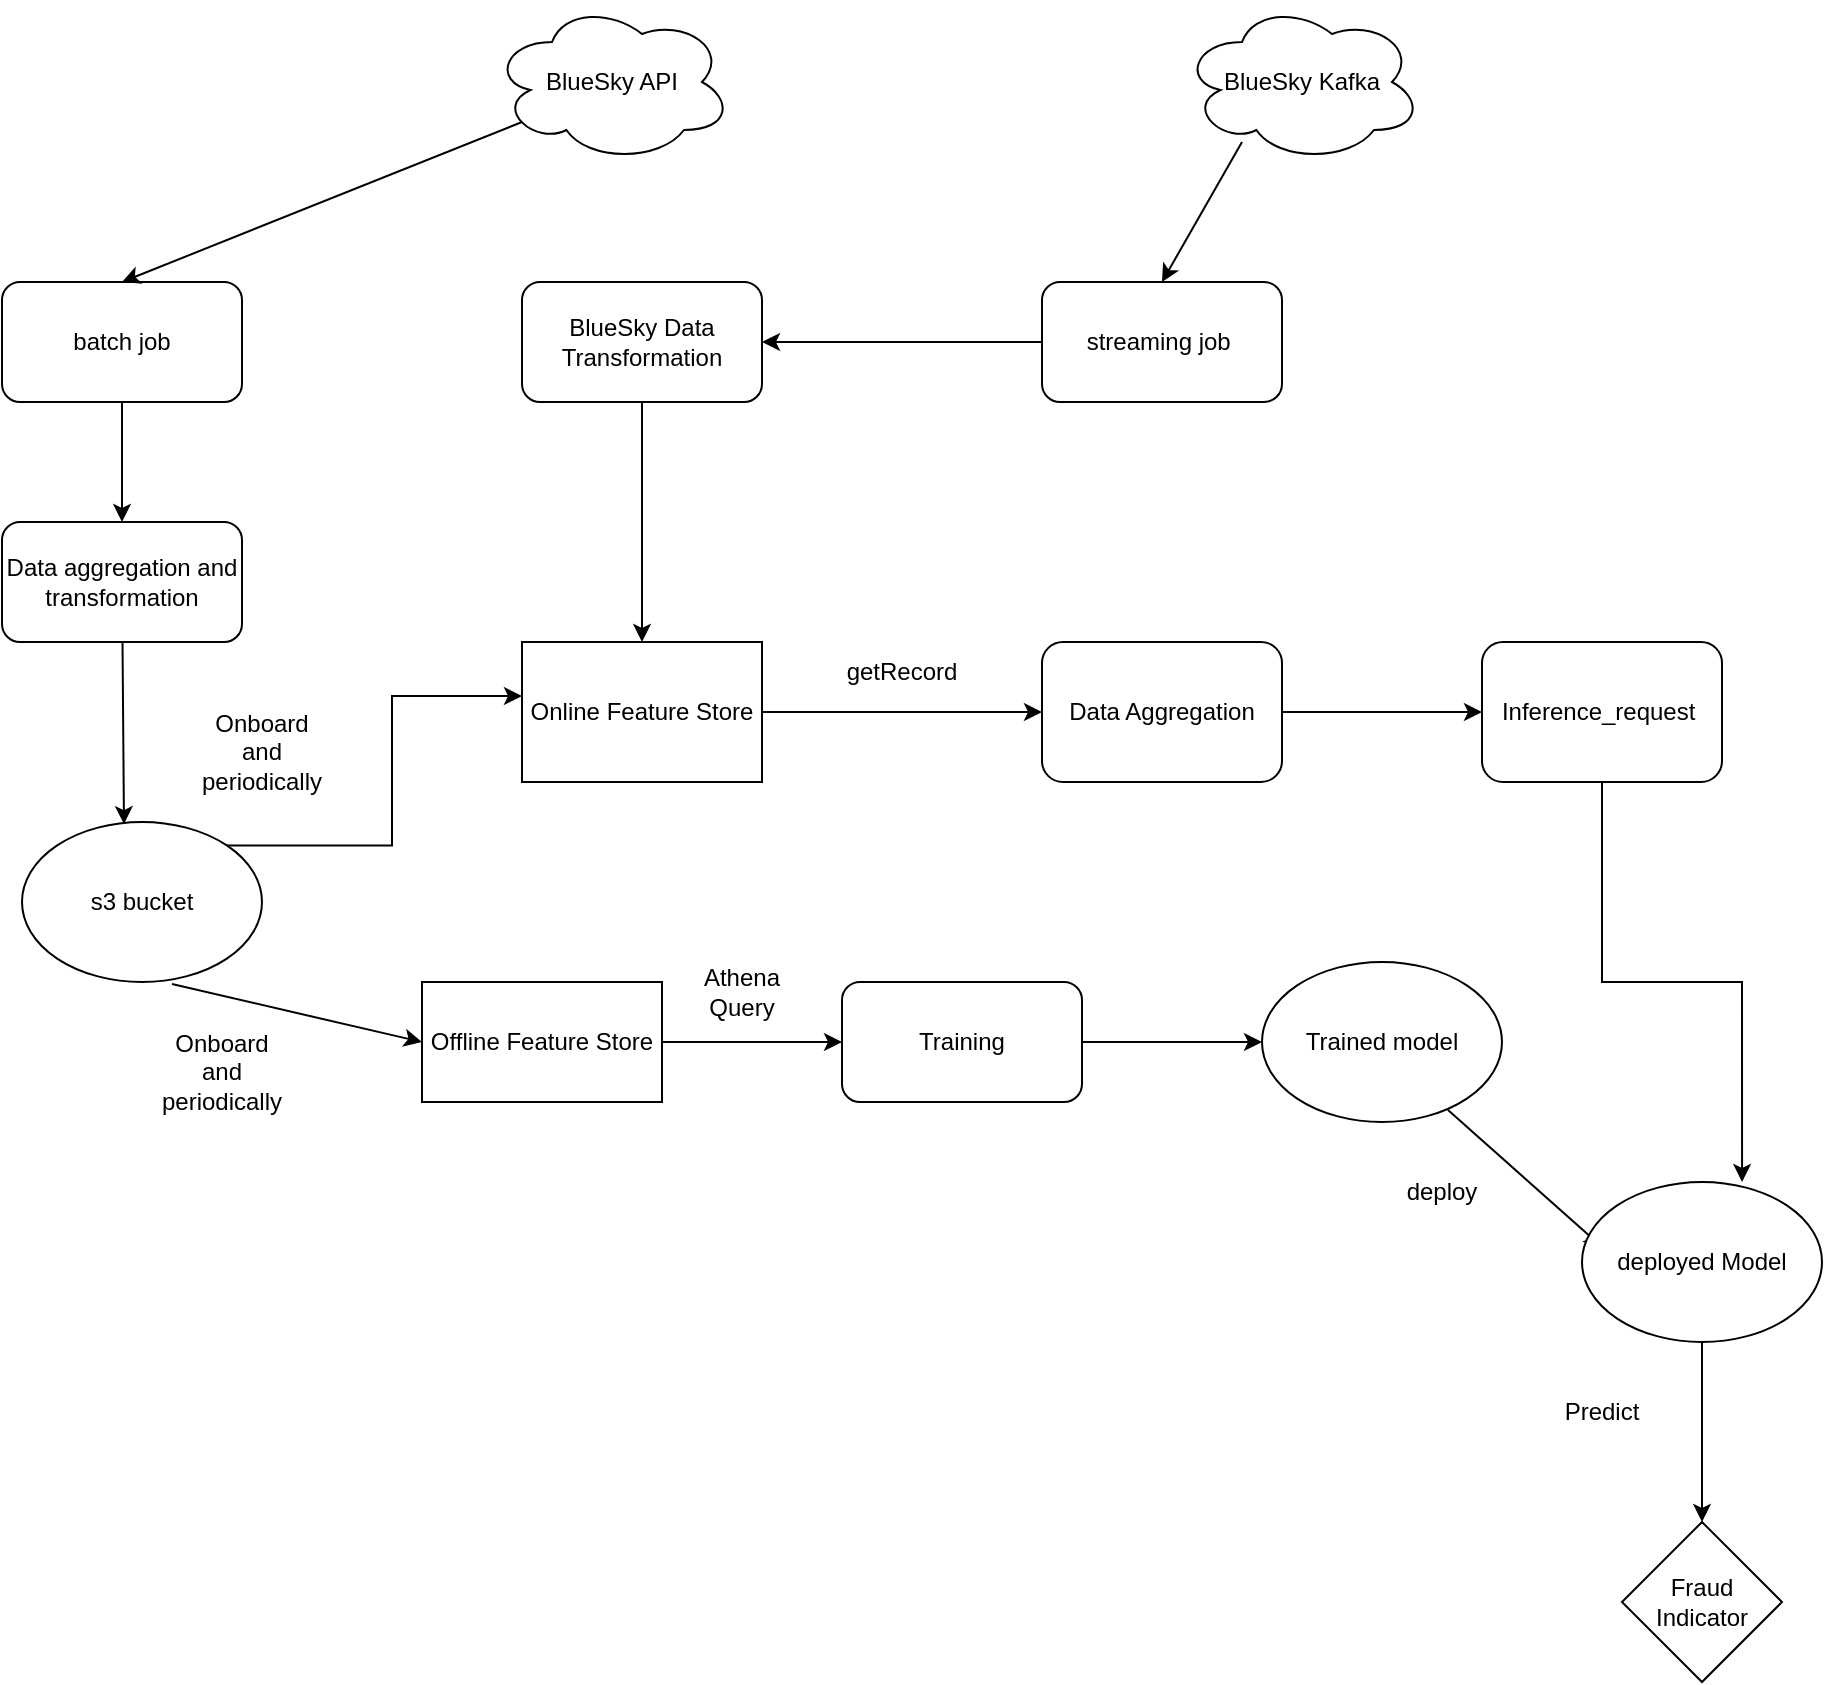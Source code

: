 <mxfile version="17.3.0" type="github">
  <diagram id="XkK5CZMvHKRyhnpNBWVe" name="Page-1">
    <mxGraphModel dx="1007" dy="699" grid="1" gridSize="10" guides="1" tooltips="1" connect="1" arrows="1" fold="1" page="1" pageScale="1" pageWidth="1100" pageHeight="1700" math="0" shadow="0">
      <root>
        <mxCell id="0" />
        <mxCell id="1" parent="0" />
        <mxCell id="vOzRaY_qLplyZbRAdgi7-42" style="edgeStyle=orthogonalEdgeStyle;rounded=0;orthogonalLoop=1;jettySize=auto;html=1;exitX=1;exitY=0;exitDx=0;exitDy=0;entryX=0;entryY=0.386;entryDx=0;entryDy=0;entryPerimeter=0;" parent="1" source="sggzFNjSwJessG-JttE5-1" target="vOzRaY_qLplyZbRAdgi7-1" edge="1">
          <mxGeometry relative="1" as="geometry" />
        </mxCell>
        <mxCell id="sggzFNjSwJessG-JttE5-1" value="s3 bucket" style="ellipse;whiteSpace=wrap;html=1;" parent="1" vertex="1">
          <mxGeometry x="40" y="420" width="120" height="80" as="geometry" />
        </mxCell>
        <mxCell id="vOzRaY_qLplyZbRAdgi7-48" value="" style="edgeStyle=orthogonalEdgeStyle;rounded=0;orthogonalLoop=1;jettySize=auto;html=1;entryX=0;entryY=0.5;entryDx=0;entryDy=0;" parent="1" source="vOzRaY_qLplyZbRAdgi7-1" target="vOzRaY_qLplyZbRAdgi7-6" edge="1">
          <mxGeometry relative="1" as="geometry">
            <mxPoint x="450" y="365" as="targetPoint" />
          </mxGeometry>
        </mxCell>
        <mxCell id="vOzRaY_qLplyZbRAdgi7-1" value="Online Feature Store" style="rounded=0;whiteSpace=wrap;html=1;" parent="1" vertex="1">
          <mxGeometry x="290" y="330" width="120" height="70" as="geometry" />
        </mxCell>
        <mxCell id="vOzRaY_qLplyZbRAdgi7-43" value="" style="edgeStyle=orthogonalEdgeStyle;rounded=0;orthogonalLoop=1;jettySize=auto;html=1;" parent="1" source="vOzRaY_qLplyZbRAdgi7-2" target="vOzRaY_qLplyZbRAdgi7-14" edge="1">
          <mxGeometry relative="1" as="geometry" />
        </mxCell>
        <mxCell id="vOzRaY_qLplyZbRAdgi7-2" value="Offline Feature Store" style="rounded=0;whiteSpace=wrap;html=1;" parent="1" vertex="1">
          <mxGeometry x="240" y="500" width="120" height="60" as="geometry" />
        </mxCell>
        <mxCell id="vOzRaY_qLplyZbRAdgi7-5" value="" style="endArrow=classic;html=1;rounded=0;exitX=0.625;exitY=1.013;exitDx=0;exitDy=0;exitPerimeter=0;entryX=0;entryY=0.5;entryDx=0;entryDy=0;" parent="1" source="sggzFNjSwJessG-JttE5-1" target="vOzRaY_qLplyZbRAdgi7-2" edge="1">
          <mxGeometry width="50" height="50" relative="1" as="geometry">
            <mxPoint x="120" y="520" as="sourcePoint" />
            <mxPoint x="270" y="540" as="targetPoint" />
          </mxGeometry>
        </mxCell>
        <mxCell id="vOzRaY_qLplyZbRAdgi7-50" value="" style="edgeStyle=orthogonalEdgeStyle;rounded=0;orthogonalLoop=1;jettySize=auto;html=1;entryX=0;entryY=0.5;entryDx=0;entryDy=0;" parent="1" source="vOzRaY_qLplyZbRAdgi7-6" target="vOzRaY_qLplyZbRAdgi7-9" edge="1">
          <mxGeometry relative="1" as="geometry">
            <mxPoint x="760" y="365" as="targetPoint" />
          </mxGeometry>
        </mxCell>
        <mxCell id="vOzRaY_qLplyZbRAdgi7-6" value="Data Aggregation" style="rounded=1;whiteSpace=wrap;html=1;" parent="1" vertex="1">
          <mxGeometry x="550" y="330" width="120" height="70" as="geometry" />
        </mxCell>
        <mxCell id="vOzRaY_qLplyZbRAdgi7-37" style="edgeStyle=orthogonalEdgeStyle;rounded=0;orthogonalLoop=1;jettySize=auto;html=1;entryX=0.667;entryY=0;entryDx=0;entryDy=0;entryPerimeter=0;" parent="1" source="vOzRaY_qLplyZbRAdgi7-9" target="vOzRaY_qLplyZbRAdgi7-18" edge="1">
          <mxGeometry relative="1" as="geometry">
            <mxPoint x="780" y="430" as="targetPoint" />
          </mxGeometry>
        </mxCell>
        <mxCell id="vOzRaY_qLplyZbRAdgi7-9" value="Inference_request&amp;nbsp;" style="rounded=1;whiteSpace=wrap;html=1;" parent="1" vertex="1">
          <mxGeometry x="770" y="330" width="120" height="70" as="geometry" />
        </mxCell>
        <mxCell id="vOzRaY_qLplyZbRAdgi7-13" value="Athena Query" style="text;html=1;strokeColor=none;fillColor=none;align=center;verticalAlign=middle;whiteSpace=wrap;rounded=0;" parent="1" vertex="1">
          <mxGeometry x="370" y="490" width="60" height="30" as="geometry" />
        </mxCell>
        <mxCell id="vOzRaY_qLplyZbRAdgi7-44" value="" style="edgeStyle=orthogonalEdgeStyle;rounded=0;orthogonalLoop=1;jettySize=auto;html=1;" parent="1" source="vOzRaY_qLplyZbRAdgi7-14" target="vOzRaY_qLplyZbRAdgi7-15" edge="1">
          <mxGeometry relative="1" as="geometry" />
        </mxCell>
        <mxCell id="vOzRaY_qLplyZbRAdgi7-14" value="Training" style="rounded=1;whiteSpace=wrap;html=1;" parent="1" vertex="1">
          <mxGeometry x="450" y="500" width="120" height="60" as="geometry" />
        </mxCell>
        <mxCell id="vOzRaY_qLplyZbRAdgi7-15" value="Trained model" style="ellipse;whiteSpace=wrap;html=1;" parent="1" vertex="1">
          <mxGeometry x="660" y="490" width="120" height="80" as="geometry" />
        </mxCell>
        <mxCell id="vOzRaY_qLplyZbRAdgi7-16" value="" style="endArrow=classic;html=1;rounded=0;entryX=0;entryY=0.25;entryDx=0;entryDy=0;exitX=0.775;exitY=0.925;exitDx=0;exitDy=0;exitPerimeter=0;" parent="1" source="vOzRaY_qLplyZbRAdgi7-15" edge="1">
          <mxGeometry width="50" height="50" relative="1" as="geometry">
            <mxPoint x="680" y="560" as="sourcePoint" />
            <mxPoint x="830" y="632.5" as="targetPoint" />
          </mxGeometry>
        </mxCell>
        <mxCell id="vOzRaY_qLplyZbRAdgi7-17" value="deploy" style="text;html=1;strokeColor=none;fillColor=none;align=center;verticalAlign=middle;whiteSpace=wrap;rounded=0;" parent="1" vertex="1">
          <mxGeometry x="720" y="590" width="60" height="30" as="geometry" />
        </mxCell>
        <mxCell id="vOzRaY_qLplyZbRAdgi7-18" value="deployed Model" style="ellipse;whiteSpace=wrap;html=1;" parent="1" vertex="1">
          <mxGeometry x="820" y="600" width="120" height="80" as="geometry" />
        </mxCell>
        <mxCell id="vOzRaY_qLplyZbRAdgi7-19" value="Fraud Indicator" style="rhombus;whiteSpace=wrap;html=1;" parent="1" vertex="1">
          <mxGeometry x="840" y="770" width="80" height="80" as="geometry" />
        </mxCell>
        <mxCell id="vOzRaY_qLplyZbRAdgi7-20" value="" style="endArrow=classic;html=1;rounded=0;" parent="1" target="vOzRaY_qLplyZbRAdgi7-19" edge="1">
          <mxGeometry width="50" height="50" relative="1" as="geometry">
            <mxPoint x="880" y="680" as="sourcePoint" />
            <mxPoint x="930" y="630" as="targetPoint" />
          </mxGeometry>
        </mxCell>
        <mxCell id="vOzRaY_qLplyZbRAdgi7-21" value="Predict" style="text;html=1;strokeColor=none;fillColor=none;align=center;verticalAlign=middle;whiteSpace=wrap;rounded=0;" parent="1" vertex="1">
          <mxGeometry x="800" y="700" width="60" height="30" as="geometry" />
        </mxCell>
        <mxCell id="vOzRaY_qLplyZbRAdgi7-22" value="BlueSky Kafka" style="ellipse;shape=cloud;whiteSpace=wrap;html=1;" parent="1" vertex="1">
          <mxGeometry x="620" y="10" width="120" height="80" as="geometry" />
        </mxCell>
        <mxCell id="vOzRaY_qLplyZbRAdgi7-28" value="" style="edgeStyle=orthogonalEdgeStyle;rounded=0;orthogonalLoop=1;jettySize=auto;html=1;" parent="1" source="vOzRaY_qLplyZbRAdgi7-23" target="vOzRaY_qLplyZbRAdgi7-26" edge="1">
          <mxGeometry relative="1" as="geometry" />
        </mxCell>
        <mxCell id="vOzRaY_qLplyZbRAdgi7-23" value="streaming job&amp;nbsp;" style="rounded=1;whiteSpace=wrap;html=1;" parent="1" vertex="1">
          <mxGeometry x="550" y="150" width="120" height="60" as="geometry" />
        </mxCell>
        <mxCell id="vOzRaY_qLplyZbRAdgi7-25" value="" style="endArrow=classic;html=1;rounded=0;entryX=0.5;entryY=0;entryDx=0;entryDy=0;exitX=0.25;exitY=0.875;exitDx=0;exitDy=0;exitPerimeter=0;" parent="1" source="vOzRaY_qLplyZbRAdgi7-22" target="vOzRaY_qLplyZbRAdgi7-23" edge="1">
          <mxGeometry width="50" height="50" relative="1" as="geometry">
            <mxPoint x="490" y="80" as="sourcePoint" />
            <mxPoint x="540" y="30" as="targetPoint" />
          </mxGeometry>
        </mxCell>
        <mxCell id="vOzRaY_qLplyZbRAdgi7-26" value="BlueSky Data Transformation" style="rounded=1;whiteSpace=wrap;html=1;" parent="1" vertex="1">
          <mxGeometry x="290" y="150" width="120" height="60" as="geometry" />
        </mxCell>
        <mxCell id="vOzRaY_qLplyZbRAdgi7-29" value="" style="endArrow=classic;html=1;rounded=0;entryX=0.5;entryY=0;entryDx=0;entryDy=0;exitX=0.5;exitY=1;exitDx=0;exitDy=0;" parent="1" source="vOzRaY_qLplyZbRAdgi7-26" target="vOzRaY_qLplyZbRAdgi7-1" edge="1">
          <mxGeometry width="50" height="50" relative="1" as="geometry">
            <mxPoint x="255" y="210" as="sourcePoint" />
            <mxPoint x="305" y="160" as="targetPoint" />
          </mxGeometry>
        </mxCell>
        <mxCell id="vOzRaY_qLplyZbRAdgi7-40" style="edgeStyle=orthogonalEdgeStyle;rounded=0;orthogonalLoop=1;jettySize=auto;html=1;exitX=0.5;exitY=1;exitDx=0;exitDy=0;entryX=0.5;entryY=0;entryDx=0;entryDy=0;" parent="1" source="vOzRaY_qLplyZbRAdgi7-30" target="vOzRaY_qLplyZbRAdgi7-33" edge="1">
          <mxGeometry relative="1" as="geometry" />
        </mxCell>
        <mxCell id="vOzRaY_qLplyZbRAdgi7-30" value="batch job" style="rounded=1;whiteSpace=wrap;html=1;" parent="1" vertex="1">
          <mxGeometry x="30" y="150" width="120" height="60" as="geometry" />
        </mxCell>
        <mxCell id="vOzRaY_qLplyZbRAdgi7-32" value="BlueSky API" style="ellipse;shape=cloud;whiteSpace=wrap;html=1;" parent="1" vertex="1">
          <mxGeometry x="275" y="10" width="120" height="80" as="geometry" />
        </mxCell>
        <mxCell id="vOzRaY_qLplyZbRAdgi7-34" value="" style="endArrow=classic;html=1;rounded=0;entryX=0.425;entryY=0.013;entryDx=0;entryDy=0;entryPerimeter=0;startArrow=none;" parent="1" source="vOzRaY_qLplyZbRAdgi7-33" target="sggzFNjSwJessG-JttE5-1" edge="1">
          <mxGeometry width="50" height="50" relative="1" as="geometry">
            <mxPoint x="90" y="310" as="sourcePoint" />
            <mxPoint x="140" y="260" as="targetPoint" />
          </mxGeometry>
        </mxCell>
        <mxCell id="vOzRaY_qLplyZbRAdgi7-38" value="" style="endArrow=classic;html=1;rounded=0;entryX=0.5;entryY=0;entryDx=0;entryDy=0;" parent="1" target="vOzRaY_qLplyZbRAdgi7-30" edge="1">
          <mxGeometry width="50" height="50" relative="1" as="geometry">
            <mxPoint x="290" y="70" as="sourcePoint" />
            <mxPoint x="340" y="20" as="targetPoint" />
          </mxGeometry>
        </mxCell>
        <mxCell id="vOzRaY_qLplyZbRAdgi7-51" value="getRecord" style="text;html=1;strokeColor=none;fillColor=none;align=center;verticalAlign=middle;whiteSpace=wrap;rounded=0;" parent="1" vertex="1">
          <mxGeometry x="450" y="330" width="60" height="30" as="geometry" />
        </mxCell>
        <mxCell id="vOzRaY_qLplyZbRAdgi7-52" value="Onboard and periodically" style="text;html=1;strokeColor=none;fillColor=none;align=center;verticalAlign=middle;whiteSpace=wrap;rounded=0;" parent="1" vertex="1">
          <mxGeometry x="130" y="370" width="60" height="30" as="geometry" />
        </mxCell>
        <mxCell id="vOzRaY_qLplyZbRAdgi7-53" value="Onboard and periodically" style="text;html=1;strokeColor=none;fillColor=none;align=center;verticalAlign=middle;whiteSpace=wrap;rounded=0;" parent="1" vertex="1">
          <mxGeometry x="110" y="530" width="60" height="30" as="geometry" />
        </mxCell>
        <mxCell id="vOzRaY_qLplyZbRAdgi7-33" value="Data aggregation and transformation" style="rounded=1;whiteSpace=wrap;html=1;" parent="1" vertex="1">
          <mxGeometry x="30" y="270" width="120" height="60" as="geometry" />
        </mxCell>
      </root>
    </mxGraphModel>
  </diagram>
</mxfile>
